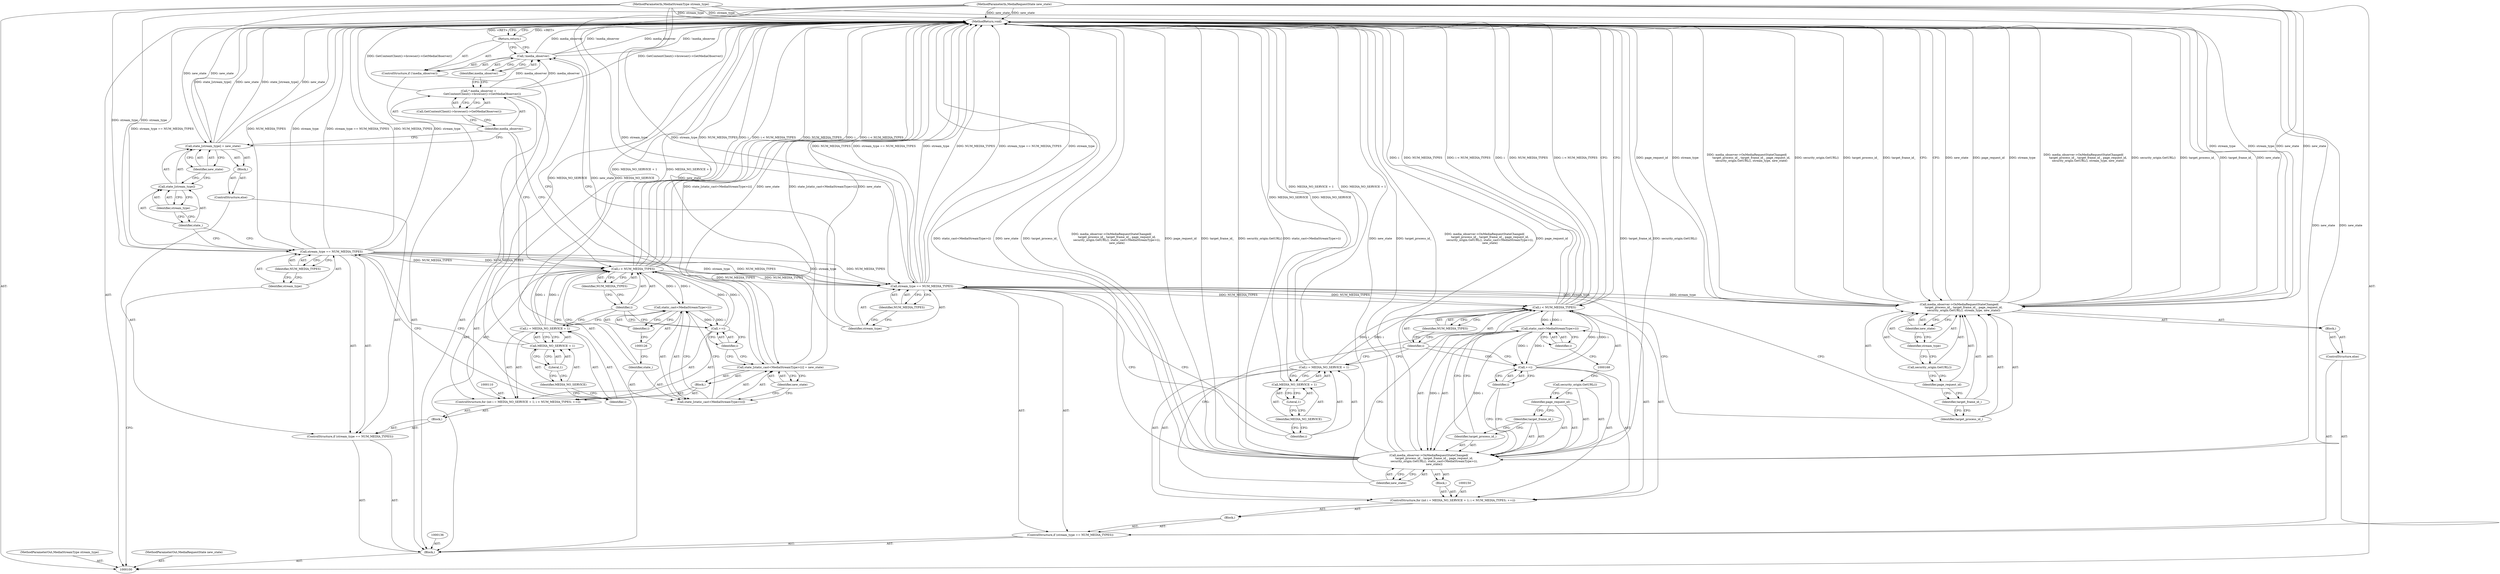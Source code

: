 digraph "0_Chrome_12c876ae82355de6285bf0879023f1d1f1822ecf" {
"1000101" [label="(MethodParameterIn,MediaStreamType stream_type)"];
"1000241" [label="(MethodParameterOut,MediaStreamType stream_type)"];
"1000180" [label="(MethodReturn,void)"];
"1000102" [label="(MethodParameterIn,MediaRequestState new_state)"];
"1000242" [label="(MethodParameterOut,MediaRequestState new_state)"];
"1000103" [label="(Block,)"];
"1000137" [label="(Call,* media_observer =\n        GetContentClient()->browser()->GetMediaObserver())"];
"1000138" [label="(Identifier,media_observer)"];
"1000139" [label="(Call,GetContentClient()->browser()->GetMediaObserver())"];
"1000142" [label="(Identifier,media_observer)"];
"1000140" [label="(ControlStructure,if (!media_observer))"];
"1000141" [label="(Call,!media_observer)"];
"1000143" [label="(Return,return;)"];
"1000147" [label="(Identifier,NUM_MEDIA_TYPES)"];
"1000144" [label="(ControlStructure,if (stream_type == NUM_MEDIA_TYPES))"];
"1000148" [label="(Block,)"];
"1000145" [label="(Call,stream_type == NUM_MEDIA_TYPES)"];
"1000146" [label="(Identifier,stream_type)"];
"1000151" [label="(Call,i = MEDIA_NO_SERVICE + 1)"];
"1000152" [label="(Identifier,i)"];
"1000153" [label="(Call,MEDIA_NO_SERVICE + 1)"];
"1000154" [label="(Identifier,MEDIA_NO_SERVICE)"];
"1000155" [label="(Literal,1)"];
"1000156" [label="(Call,i < NUM_MEDIA_TYPES)"];
"1000157" [label="(Identifier,i)"];
"1000158" [label="(Identifier,NUM_MEDIA_TYPES)"];
"1000149" [label="(ControlStructure,for (int i = MEDIA_NO_SERVICE + 1; i < NUM_MEDIA_TYPES; ++i))"];
"1000159" [label="(Call,++i)"];
"1000160" [label="(Identifier,i)"];
"1000161" [label="(Block,)"];
"1000162" [label="(Call,media_observer->OnMediaRequestStateChanged(\n            target_process_id_, target_frame_id_, page_request_id,\n            security_origin.GetURL(), static_cast<MediaStreamType>(i),\n            new_state))"];
"1000163" [label="(Identifier,target_process_id_)"];
"1000164" [label="(Identifier,target_frame_id_)"];
"1000165" [label="(Identifier,page_request_id)"];
"1000166" [label="(Call,security_origin.GetURL())"];
"1000167" [label="(Call,static_cast<MediaStreamType>(i))"];
"1000169" [label="(Identifier,i)"];
"1000107" [label="(Identifier,NUM_MEDIA_TYPES)"];
"1000104" [label="(ControlStructure,if (stream_type == NUM_MEDIA_TYPES))"];
"1000108" [label="(Block,)"];
"1000105" [label="(Call,stream_type == NUM_MEDIA_TYPES)"];
"1000106" [label="(Identifier,stream_type)"];
"1000170" [label="(Identifier,new_state)"];
"1000172" [label="(Block,)"];
"1000171" [label="(ControlStructure,else)"];
"1000173" [label="(Call,media_observer->OnMediaRequestStateChanged(\n          target_process_id_, target_frame_id_, page_request_id,\n          security_origin.GetURL(), stream_type, new_state))"];
"1000174" [label="(Identifier,target_process_id_)"];
"1000175" [label="(Identifier,target_frame_id_)"];
"1000176" [label="(Identifier,page_request_id)"];
"1000177" [label="(Call,security_origin.GetURL())"];
"1000178" [label="(Identifier,stream_type)"];
"1000179" [label="(Identifier,new_state)"];
"1000111" [label="(Call,i = MEDIA_NO_SERVICE + 1)"];
"1000112" [label="(Identifier,i)"];
"1000113" [label="(Call,MEDIA_NO_SERVICE + 1)"];
"1000114" [label="(Identifier,MEDIA_NO_SERVICE)"];
"1000115" [label="(Literal,1)"];
"1000116" [label="(Call,i < NUM_MEDIA_TYPES)"];
"1000117" [label="(Identifier,i)"];
"1000118" [label="(Identifier,NUM_MEDIA_TYPES)"];
"1000109" [label="(ControlStructure,for (int i = MEDIA_NO_SERVICE + 1; i < NUM_MEDIA_TYPES; ++i))"];
"1000119" [label="(Call,++i)"];
"1000120" [label="(Identifier,i)"];
"1000121" [label="(Block,)"];
"1000125" [label="(Call,static_cast<MediaStreamType>(i))"];
"1000127" [label="(Identifier,i)"];
"1000128" [label="(Identifier,new_state)"];
"1000122" [label="(Call,state_[static_cast<MediaStreamType>(i)] = new_state)"];
"1000123" [label="(Call,state_[static_cast<MediaStreamType>(i)])"];
"1000124" [label="(Identifier,state_)"];
"1000130" [label="(Block,)"];
"1000129" [label="(ControlStructure,else)"];
"1000134" [label="(Identifier,stream_type)"];
"1000135" [label="(Identifier,new_state)"];
"1000131" [label="(Call,state_[stream_type] = new_state)"];
"1000132" [label="(Call,state_[stream_type])"];
"1000133" [label="(Identifier,state_)"];
"1000101" -> "1000100"  [label="AST: "];
"1000101" -> "1000180"  [label="DDG: stream_type"];
"1000101" -> "1000105"  [label="DDG: stream_type"];
"1000101" -> "1000145"  [label="DDG: stream_type"];
"1000101" -> "1000173"  [label="DDG: stream_type"];
"1000241" -> "1000100"  [label="AST: "];
"1000180" -> "1000100"  [label="AST: "];
"1000180" -> "1000143"  [label="CFG: "];
"1000180" -> "1000156"  [label="CFG: "];
"1000180" -> "1000173"  [label="CFG: "];
"1000143" -> "1000180"  [label="DDG: <RET>"];
"1000162" -> "1000180"  [label="DDG: target_frame_id_"];
"1000162" -> "1000180"  [label="DDG: security_origin.GetURL()"];
"1000162" -> "1000180"  [label="DDG: static_cast<MediaStreamType>(i)"];
"1000162" -> "1000180"  [label="DDG: new_state"];
"1000162" -> "1000180"  [label="DDG: target_process_id_"];
"1000162" -> "1000180"  [label="DDG: media_observer->OnMediaRequestStateChanged(\n            target_process_id_, target_frame_id_, page_request_id,\n            security_origin.GetURL(), static_cast<MediaStreamType>(i),\n            new_state)"];
"1000162" -> "1000180"  [label="DDG: page_request_id"];
"1000141" -> "1000180"  [label="DDG: media_observer"];
"1000141" -> "1000180"  [label="DDG: !media_observer"];
"1000156" -> "1000180"  [label="DDG: i"];
"1000156" -> "1000180"  [label="DDG: NUM_MEDIA_TYPES"];
"1000156" -> "1000180"  [label="DDG: i < NUM_MEDIA_TYPES"];
"1000173" -> "1000180"  [label="DDG: new_state"];
"1000173" -> "1000180"  [label="DDG: page_request_id"];
"1000173" -> "1000180"  [label="DDG: stream_type"];
"1000173" -> "1000180"  [label="DDG: media_observer->OnMediaRequestStateChanged(\n          target_process_id_, target_frame_id_, page_request_id,\n          security_origin.GetURL(), stream_type, new_state)"];
"1000173" -> "1000180"  [label="DDG: security_origin.GetURL()"];
"1000173" -> "1000180"  [label="DDG: target_process_id_"];
"1000173" -> "1000180"  [label="DDG: target_frame_id_"];
"1000105" -> "1000180"  [label="DDG: stream_type == NUM_MEDIA_TYPES"];
"1000105" -> "1000180"  [label="DDG: NUM_MEDIA_TYPES"];
"1000105" -> "1000180"  [label="DDG: stream_type"];
"1000113" -> "1000180"  [label="DDG: MEDIA_NO_SERVICE"];
"1000151" -> "1000180"  [label="DDG: MEDIA_NO_SERVICE + 1"];
"1000116" -> "1000180"  [label="DDG: NUM_MEDIA_TYPES"];
"1000116" -> "1000180"  [label="DDG: i"];
"1000116" -> "1000180"  [label="DDG: i < NUM_MEDIA_TYPES"];
"1000102" -> "1000180"  [label="DDG: new_state"];
"1000153" -> "1000180"  [label="DDG: MEDIA_NO_SERVICE"];
"1000122" -> "1000180"  [label="DDG: state_[static_cast<MediaStreamType>(i)]"];
"1000122" -> "1000180"  [label="DDG: new_state"];
"1000131" -> "1000180"  [label="DDG: state_[stream_type]"];
"1000131" -> "1000180"  [label="DDG: new_state"];
"1000137" -> "1000180"  [label="DDG: GetContentClient()->browser()->GetMediaObserver()"];
"1000111" -> "1000180"  [label="DDG: MEDIA_NO_SERVICE + 1"];
"1000101" -> "1000180"  [label="DDG: stream_type"];
"1000145" -> "1000180"  [label="DDG: stream_type == NUM_MEDIA_TYPES"];
"1000145" -> "1000180"  [label="DDG: stream_type"];
"1000145" -> "1000180"  [label="DDG: NUM_MEDIA_TYPES"];
"1000102" -> "1000100"  [label="AST: "];
"1000102" -> "1000180"  [label="DDG: new_state"];
"1000102" -> "1000122"  [label="DDG: new_state"];
"1000102" -> "1000131"  [label="DDG: new_state"];
"1000102" -> "1000162"  [label="DDG: new_state"];
"1000102" -> "1000173"  [label="DDG: new_state"];
"1000242" -> "1000100"  [label="AST: "];
"1000103" -> "1000100"  [label="AST: "];
"1000104" -> "1000103"  [label="AST: "];
"1000136" -> "1000103"  [label="AST: "];
"1000137" -> "1000103"  [label="AST: "];
"1000140" -> "1000103"  [label="AST: "];
"1000144" -> "1000103"  [label="AST: "];
"1000137" -> "1000103"  [label="AST: "];
"1000137" -> "1000139"  [label="CFG: "];
"1000138" -> "1000137"  [label="AST: "];
"1000139" -> "1000137"  [label="AST: "];
"1000142" -> "1000137"  [label="CFG: "];
"1000137" -> "1000180"  [label="DDG: GetContentClient()->browser()->GetMediaObserver()"];
"1000137" -> "1000141"  [label="DDG: media_observer"];
"1000138" -> "1000137"  [label="AST: "];
"1000138" -> "1000116"  [label="CFG: "];
"1000138" -> "1000131"  [label="CFG: "];
"1000139" -> "1000138"  [label="CFG: "];
"1000139" -> "1000137"  [label="AST: "];
"1000139" -> "1000138"  [label="CFG: "];
"1000137" -> "1000139"  [label="CFG: "];
"1000142" -> "1000141"  [label="AST: "];
"1000142" -> "1000137"  [label="CFG: "];
"1000141" -> "1000142"  [label="CFG: "];
"1000140" -> "1000103"  [label="AST: "];
"1000141" -> "1000140"  [label="AST: "];
"1000143" -> "1000140"  [label="AST: "];
"1000141" -> "1000140"  [label="AST: "];
"1000141" -> "1000142"  [label="CFG: "];
"1000142" -> "1000141"  [label="AST: "];
"1000143" -> "1000141"  [label="CFG: "];
"1000146" -> "1000141"  [label="CFG: "];
"1000141" -> "1000180"  [label="DDG: media_observer"];
"1000141" -> "1000180"  [label="DDG: !media_observer"];
"1000137" -> "1000141"  [label="DDG: media_observer"];
"1000143" -> "1000140"  [label="AST: "];
"1000143" -> "1000141"  [label="CFG: "];
"1000180" -> "1000143"  [label="CFG: "];
"1000143" -> "1000180"  [label="DDG: <RET>"];
"1000147" -> "1000145"  [label="AST: "];
"1000147" -> "1000146"  [label="CFG: "];
"1000145" -> "1000147"  [label="CFG: "];
"1000144" -> "1000103"  [label="AST: "];
"1000145" -> "1000144"  [label="AST: "];
"1000148" -> "1000144"  [label="AST: "];
"1000171" -> "1000144"  [label="AST: "];
"1000148" -> "1000144"  [label="AST: "];
"1000149" -> "1000148"  [label="AST: "];
"1000145" -> "1000144"  [label="AST: "];
"1000145" -> "1000147"  [label="CFG: "];
"1000146" -> "1000145"  [label="AST: "];
"1000147" -> "1000145"  [label="AST: "];
"1000152" -> "1000145"  [label="CFG: "];
"1000174" -> "1000145"  [label="CFG: "];
"1000145" -> "1000180"  [label="DDG: stream_type == NUM_MEDIA_TYPES"];
"1000145" -> "1000180"  [label="DDG: stream_type"];
"1000145" -> "1000180"  [label="DDG: NUM_MEDIA_TYPES"];
"1000105" -> "1000145"  [label="DDG: stream_type"];
"1000105" -> "1000145"  [label="DDG: NUM_MEDIA_TYPES"];
"1000101" -> "1000145"  [label="DDG: stream_type"];
"1000116" -> "1000145"  [label="DDG: NUM_MEDIA_TYPES"];
"1000145" -> "1000156"  [label="DDG: NUM_MEDIA_TYPES"];
"1000145" -> "1000173"  [label="DDG: stream_type"];
"1000146" -> "1000145"  [label="AST: "];
"1000146" -> "1000141"  [label="CFG: "];
"1000147" -> "1000146"  [label="CFG: "];
"1000151" -> "1000149"  [label="AST: "];
"1000151" -> "1000153"  [label="CFG: "];
"1000152" -> "1000151"  [label="AST: "];
"1000153" -> "1000151"  [label="AST: "];
"1000157" -> "1000151"  [label="CFG: "];
"1000151" -> "1000180"  [label="DDG: MEDIA_NO_SERVICE + 1"];
"1000151" -> "1000156"  [label="DDG: i"];
"1000152" -> "1000151"  [label="AST: "];
"1000152" -> "1000145"  [label="CFG: "];
"1000154" -> "1000152"  [label="CFG: "];
"1000153" -> "1000151"  [label="AST: "];
"1000153" -> "1000155"  [label="CFG: "];
"1000154" -> "1000153"  [label="AST: "];
"1000155" -> "1000153"  [label="AST: "];
"1000151" -> "1000153"  [label="CFG: "];
"1000153" -> "1000180"  [label="DDG: MEDIA_NO_SERVICE"];
"1000154" -> "1000153"  [label="AST: "];
"1000154" -> "1000152"  [label="CFG: "];
"1000155" -> "1000154"  [label="CFG: "];
"1000155" -> "1000153"  [label="AST: "];
"1000155" -> "1000154"  [label="CFG: "];
"1000153" -> "1000155"  [label="CFG: "];
"1000156" -> "1000149"  [label="AST: "];
"1000156" -> "1000158"  [label="CFG: "];
"1000157" -> "1000156"  [label="AST: "];
"1000158" -> "1000156"  [label="AST: "];
"1000163" -> "1000156"  [label="CFG: "];
"1000180" -> "1000156"  [label="CFG: "];
"1000156" -> "1000180"  [label="DDG: i"];
"1000156" -> "1000180"  [label="DDG: NUM_MEDIA_TYPES"];
"1000156" -> "1000180"  [label="DDG: i < NUM_MEDIA_TYPES"];
"1000159" -> "1000156"  [label="DDG: i"];
"1000151" -> "1000156"  [label="DDG: i"];
"1000145" -> "1000156"  [label="DDG: NUM_MEDIA_TYPES"];
"1000156" -> "1000167"  [label="DDG: i"];
"1000157" -> "1000156"  [label="AST: "];
"1000157" -> "1000151"  [label="CFG: "];
"1000157" -> "1000159"  [label="CFG: "];
"1000158" -> "1000157"  [label="CFG: "];
"1000158" -> "1000156"  [label="AST: "];
"1000158" -> "1000157"  [label="CFG: "];
"1000156" -> "1000158"  [label="CFG: "];
"1000149" -> "1000148"  [label="AST: "];
"1000150" -> "1000149"  [label="AST: "];
"1000151" -> "1000149"  [label="AST: "];
"1000156" -> "1000149"  [label="AST: "];
"1000159" -> "1000149"  [label="AST: "];
"1000161" -> "1000149"  [label="AST: "];
"1000159" -> "1000149"  [label="AST: "];
"1000159" -> "1000160"  [label="CFG: "];
"1000160" -> "1000159"  [label="AST: "];
"1000157" -> "1000159"  [label="CFG: "];
"1000159" -> "1000156"  [label="DDG: i"];
"1000167" -> "1000159"  [label="DDG: i"];
"1000160" -> "1000159"  [label="AST: "];
"1000160" -> "1000162"  [label="CFG: "];
"1000159" -> "1000160"  [label="CFG: "];
"1000161" -> "1000149"  [label="AST: "];
"1000162" -> "1000161"  [label="AST: "];
"1000162" -> "1000161"  [label="AST: "];
"1000162" -> "1000170"  [label="CFG: "];
"1000163" -> "1000162"  [label="AST: "];
"1000164" -> "1000162"  [label="AST: "];
"1000165" -> "1000162"  [label="AST: "];
"1000166" -> "1000162"  [label="AST: "];
"1000167" -> "1000162"  [label="AST: "];
"1000170" -> "1000162"  [label="AST: "];
"1000160" -> "1000162"  [label="CFG: "];
"1000162" -> "1000180"  [label="DDG: target_frame_id_"];
"1000162" -> "1000180"  [label="DDG: security_origin.GetURL()"];
"1000162" -> "1000180"  [label="DDG: static_cast<MediaStreamType>(i)"];
"1000162" -> "1000180"  [label="DDG: new_state"];
"1000162" -> "1000180"  [label="DDG: target_process_id_"];
"1000162" -> "1000180"  [label="DDG: media_observer->OnMediaRequestStateChanged(\n            target_process_id_, target_frame_id_, page_request_id,\n            security_origin.GetURL(), static_cast<MediaStreamType>(i),\n            new_state)"];
"1000162" -> "1000180"  [label="DDG: page_request_id"];
"1000167" -> "1000162"  [label="DDG: i"];
"1000102" -> "1000162"  [label="DDG: new_state"];
"1000163" -> "1000162"  [label="AST: "];
"1000163" -> "1000156"  [label="CFG: "];
"1000164" -> "1000163"  [label="CFG: "];
"1000164" -> "1000162"  [label="AST: "];
"1000164" -> "1000163"  [label="CFG: "];
"1000165" -> "1000164"  [label="CFG: "];
"1000165" -> "1000162"  [label="AST: "];
"1000165" -> "1000164"  [label="CFG: "];
"1000166" -> "1000165"  [label="CFG: "];
"1000166" -> "1000162"  [label="AST: "];
"1000166" -> "1000165"  [label="CFG: "];
"1000168" -> "1000166"  [label="CFG: "];
"1000167" -> "1000162"  [label="AST: "];
"1000167" -> "1000169"  [label="CFG: "];
"1000168" -> "1000167"  [label="AST: "];
"1000169" -> "1000167"  [label="AST: "];
"1000170" -> "1000167"  [label="CFG: "];
"1000167" -> "1000159"  [label="DDG: i"];
"1000167" -> "1000162"  [label="DDG: i"];
"1000156" -> "1000167"  [label="DDG: i"];
"1000169" -> "1000167"  [label="AST: "];
"1000169" -> "1000168"  [label="CFG: "];
"1000167" -> "1000169"  [label="CFG: "];
"1000107" -> "1000105"  [label="AST: "];
"1000107" -> "1000106"  [label="CFG: "];
"1000105" -> "1000107"  [label="CFG: "];
"1000104" -> "1000103"  [label="AST: "];
"1000105" -> "1000104"  [label="AST: "];
"1000108" -> "1000104"  [label="AST: "];
"1000129" -> "1000104"  [label="AST: "];
"1000108" -> "1000104"  [label="AST: "];
"1000109" -> "1000108"  [label="AST: "];
"1000105" -> "1000104"  [label="AST: "];
"1000105" -> "1000107"  [label="CFG: "];
"1000106" -> "1000105"  [label="AST: "];
"1000107" -> "1000105"  [label="AST: "];
"1000112" -> "1000105"  [label="CFG: "];
"1000133" -> "1000105"  [label="CFG: "];
"1000105" -> "1000180"  [label="DDG: stream_type == NUM_MEDIA_TYPES"];
"1000105" -> "1000180"  [label="DDG: NUM_MEDIA_TYPES"];
"1000105" -> "1000180"  [label="DDG: stream_type"];
"1000101" -> "1000105"  [label="DDG: stream_type"];
"1000105" -> "1000116"  [label="DDG: NUM_MEDIA_TYPES"];
"1000105" -> "1000145"  [label="DDG: stream_type"];
"1000105" -> "1000145"  [label="DDG: NUM_MEDIA_TYPES"];
"1000106" -> "1000105"  [label="AST: "];
"1000106" -> "1000100"  [label="CFG: "];
"1000107" -> "1000106"  [label="CFG: "];
"1000170" -> "1000162"  [label="AST: "];
"1000170" -> "1000167"  [label="CFG: "];
"1000162" -> "1000170"  [label="CFG: "];
"1000172" -> "1000171"  [label="AST: "];
"1000173" -> "1000172"  [label="AST: "];
"1000171" -> "1000144"  [label="AST: "];
"1000172" -> "1000171"  [label="AST: "];
"1000173" -> "1000172"  [label="AST: "];
"1000173" -> "1000179"  [label="CFG: "];
"1000174" -> "1000173"  [label="AST: "];
"1000175" -> "1000173"  [label="AST: "];
"1000176" -> "1000173"  [label="AST: "];
"1000177" -> "1000173"  [label="AST: "];
"1000178" -> "1000173"  [label="AST: "];
"1000179" -> "1000173"  [label="AST: "];
"1000180" -> "1000173"  [label="CFG: "];
"1000173" -> "1000180"  [label="DDG: new_state"];
"1000173" -> "1000180"  [label="DDG: page_request_id"];
"1000173" -> "1000180"  [label="DDG: stream_type"];
"1000173" -> "1000180"  [label="DDG: media_observer->OnMediaRequestStateChanged(\n          target_process_id_, target_frame_id_, page_request_id,\n          security_origin.GetURL(), stream_type, new_state)"];
"1000173" -> "1000180"  [label="DDG: security_origin.GetURL()"];
"1000173" -> "1000180"  [label="DDG: target_process_id_"];
"1000173" -> "1000180"  [label="DDG: target_frame_id_"];
"1000145" -> "1000173"  [label="DDG: stream_type"];
"1000101" -> "1000173"  [label="DDG: stream_type"];
"1000102" -> "1000173"  [label="DDG: new_state"];
"1000174" -> "1000173"  [label="AST: "];
"1000174" -> "1000145"  [label="CFG: "];
"1000175" -> "1000174"  [label="CFG: "];
"1000175" -> "1000173"  [label="AST: "];
"1000175" -> "1000174"  [label="CFG: "];
"1000176" -> "1000175"  [label="CFG: "];
"1000176" -> "1000173"  [label="AST: "];
"1000176" -> "1000175"  [label="CFG: "];
"1000177" -> "1000176"  [label="CFG: "];
"1000177" -> "1000173"  [label="AST: "];
"1000177" -> "1000176"  [label="CFG: "];
"1000178" -> "1000177"  [label="CFG: "];
"1000178" -> "1000173"  [label="AST: "];
"1000178" -> "1000177"  [label="CFG: "];
"1000179" -> "1000178"  [label="CFG: "];
"1000179" -> "1000173"  [label="AST: "];
"1000179" -> "1000178"  [label="CFG: "];
"1000173" -> "1000179"  [label="CFG: "];
"1000111" -> "1000109"  [label="AST: "];
"1000111" -> "1000113"  [label="CFG: "];
"1000112" -> "1000111"  [label="AST: "];
"1000113" -> "1000111"  [label="AST: "];
"1000117" -> "1000111"  [label="CFG: "];
"1000111" -> "1000180"  [label="DDG: MEDIA_NO_SERVICE + 1"];
"1000111" -> "1000116"  [label="DDG: i"];
"1000112" -> "1000111"  [label="AST: "];
"1000112" -> "1000105"  [label="CFG: "];
"1000114" -> "1000112"  [label="CFG: "];
"1000113" -> "1000111"  [label="AST: "];
"1000113" -> "1000115"  [label="CFG: "];
"1000114" -> "1000113"  [label="AST: "];
"1000115" -> "1000113"  [label="AST: "];
"1000111" -> "1000113"  [label="CFG: "];
"1000113" -> "1000180"  [label="DDG: MEDIA_NO_SERVICE"];
"1000114" -> "1000113"  [label="AST: "];
"1000114" -> "1000112"  [label="CFG: "];
"1000115" -> "1000114"  [label="CFG: "];
"1000115" -> "1000113"  [label="AST: "];
"1000115" -> "1000114"  [label="CFG: "];
"1000113" -> "1000115"  [label="CFG: "];
"1000116" -> "1000109"  [label="AST: "];
"1000116" -> "1000118"  [label="CFG: "];
"1000117" -> "1000116"  [label="AST: "];
"1000118" -> "1000116"  [label="AST: "];
"1000124" -> "1000116"  [label="CFG: "];
"1000138" -> "1000116"  [label="CFG: "];
"1000116" -> "1000180"  [label="DDG: NUM_MEDIA_TYPES"];
"1000116" -> "1000180"  [label="DDG: i"];
"1000116" -> "1000180"  [label="DDG: i < NUM_MEDIA_TYPES"];
"1000111" -> "1000116"  [label="DDG: i"];
"1000119" -> "1000116"  [label="DDG: i"];
"1000105" -> "1000116"  [label="DDG: NUM_MEDIA_TYPES"];
"1000116" -> "1000125"  [label="DDG: i"];
"1000116" -> "1000145"  [label="DDG: NUM_MEDIA_TYPES"];
"1000117" -> "1000116"  [label="AST: "];
"1000117" -> "1000111"  [label="CFG: "];
"1000117" -> "1000119"  [label="CFG: "];
"1000118" -> "1000117"  [label="CFG: "];
"1000118" -> "1000116"  [label="AST: "];
"1000118" -> "1000117"  [label="CFG: "];
"1000116" -> "1000118"  [label="CFG: "];
"1000109" -> "1000108"  [label="AST: "];
"1000110" -> "1000109"  [label="AST: "];
"1000111" -> "1000109"  [label="AST: "];
"1000116" -> "1000109"  [label="AST: "];
"1000119" -> "1000109"  [label="AST: "];
"1000121" -> "1000109"  [label="AST: "];
"1000119" -> "1000109"  [label="AST: "];
"1000119" -> "1000120"  [label="CFG: "];
"1000120" -> "1000119"  [label="AST: "];
"1000117" -> "1000119"  [label="CFG: "];
"1000119" -> "1000116"  [label="DDG: i"];
"1000125" -> "1000119"  [label="DDG: i"];
"1000120" -> "1000119"  [label="AST: "];
"1000120" -> "1000122"  [label="CFG: "];
"1000119" -> "1000120"  [label="CFG: "];
"1000121" -> "1000109"  [label="AST: "];
"1000122" -> "1000121"  [label="AST: "];
"1000125" -> "1000123"  [label="AST: "];
"1000125" -> "1000127"  [label="CFG: "];
"1000126" -> "1000125"  [label="AST: "];
"1000127" -> "1000125"  [label="AST: "];
"1000123" -> "1000125"  [label="CFG: "];
"1000125" -> "1000119"  [label="DDG: i"];
"1000116" -> "1000125"  [label="DDG: i"];
"1000127" -> "1000125"  [label="AST: "];
"1000127" -> "1000126"  [label="CFG: "];
"1000125" -> "1000127"  [label="CFG: "];
"1000128" -> "1000122"  [label="AST: "];
"1000128" -> "1000123"  [label="CFG: "];
"1000122" -> "1000128"  [label="CFG: "];
"1000122" -> "1000121"  [label="AST: "];
"1000122" -> "1000128"  [label="CFG: "];
"1000123" -> "1000122"  [label="AST: "];
"1000128" -> "1000122"  [label="AST: "];
"1000120" -> "1000122"  [label="CFG: "];
"1000122" -> "1000180"  [label="DDG: state_[static_cast<MediaStreamType>(i)]"];
"1000122" -> "1000180"  [label="DDG: new_state"];
"1000102" -> "1000122"  [label="DDG: new_state"];
"1000123" -> "1000122"  [label="AST: "];
"1000123" -> "1000125"  [label="CFG: "];
"1000124" -> "1000123"  [label="AST: "];
"1000125" -> "1000123"  [label="AST: "];
"1000128" -> "1000123"  [label="CFG: "];
"1000124" -> "1000123"  [label="AST: "];
"1000124" -> "1000116"  [label="CFG: "];
"1000126" -> "1000124"  [label="CFG: "];
"1000130" -> "1000129"  [label="AST: "];
"1000131" -> "1000130"  [label="AST: "];
"1000129" -> "1000104"  [label="AST: "];
"1000130" -> "1000129"  [label="AST: "];
"1000134" -> "1000132"  [label="AST: "];
"1000134" -> "1000133"  [label="CFG: "];
"1000132" -> "1000134"  [label="CFG: "];
"1000135" -> "1000131"  [label="AST: "];
"1000135" -> "1000132"  [label="CFG: "];
"1000131" -> "1000135"  [label="CFG: "];
"1000131" -> "1000130"  [label="AST: "];
"1000131" -> "1000135"  [label="CFG: "];
"1000132" -> "1000131"  [label="AST: "];
"1000135" -> "1000131"  [label="AST: "];
"1000138" -> "1000131"  [label="CFG: "];
"1000131" -> "1000180"  [label="DDG: state_[stream_type]"];
"1000131" -> "1000180"  [label="DDG: new_state"];
"1000102" -> "1000131"  [label="DDG: new_state"];
"1000132" -> "1000131"  [label="AST: "];
"1000132" -> "1000134"  [label="CFG: "];
"1000133" -> "1000132"  [label="AST: "];
"1000134" -> "1000132"  [label="AST: "];
"1000135" -> "1000132"  [label="CFG: "];
"1000133" -> "1000132"  [label="AST: "];
"1000133" -> "1000105"  [label="CFG: "];
"1000134" -> "1000133"  [label="CFG: "];
}
